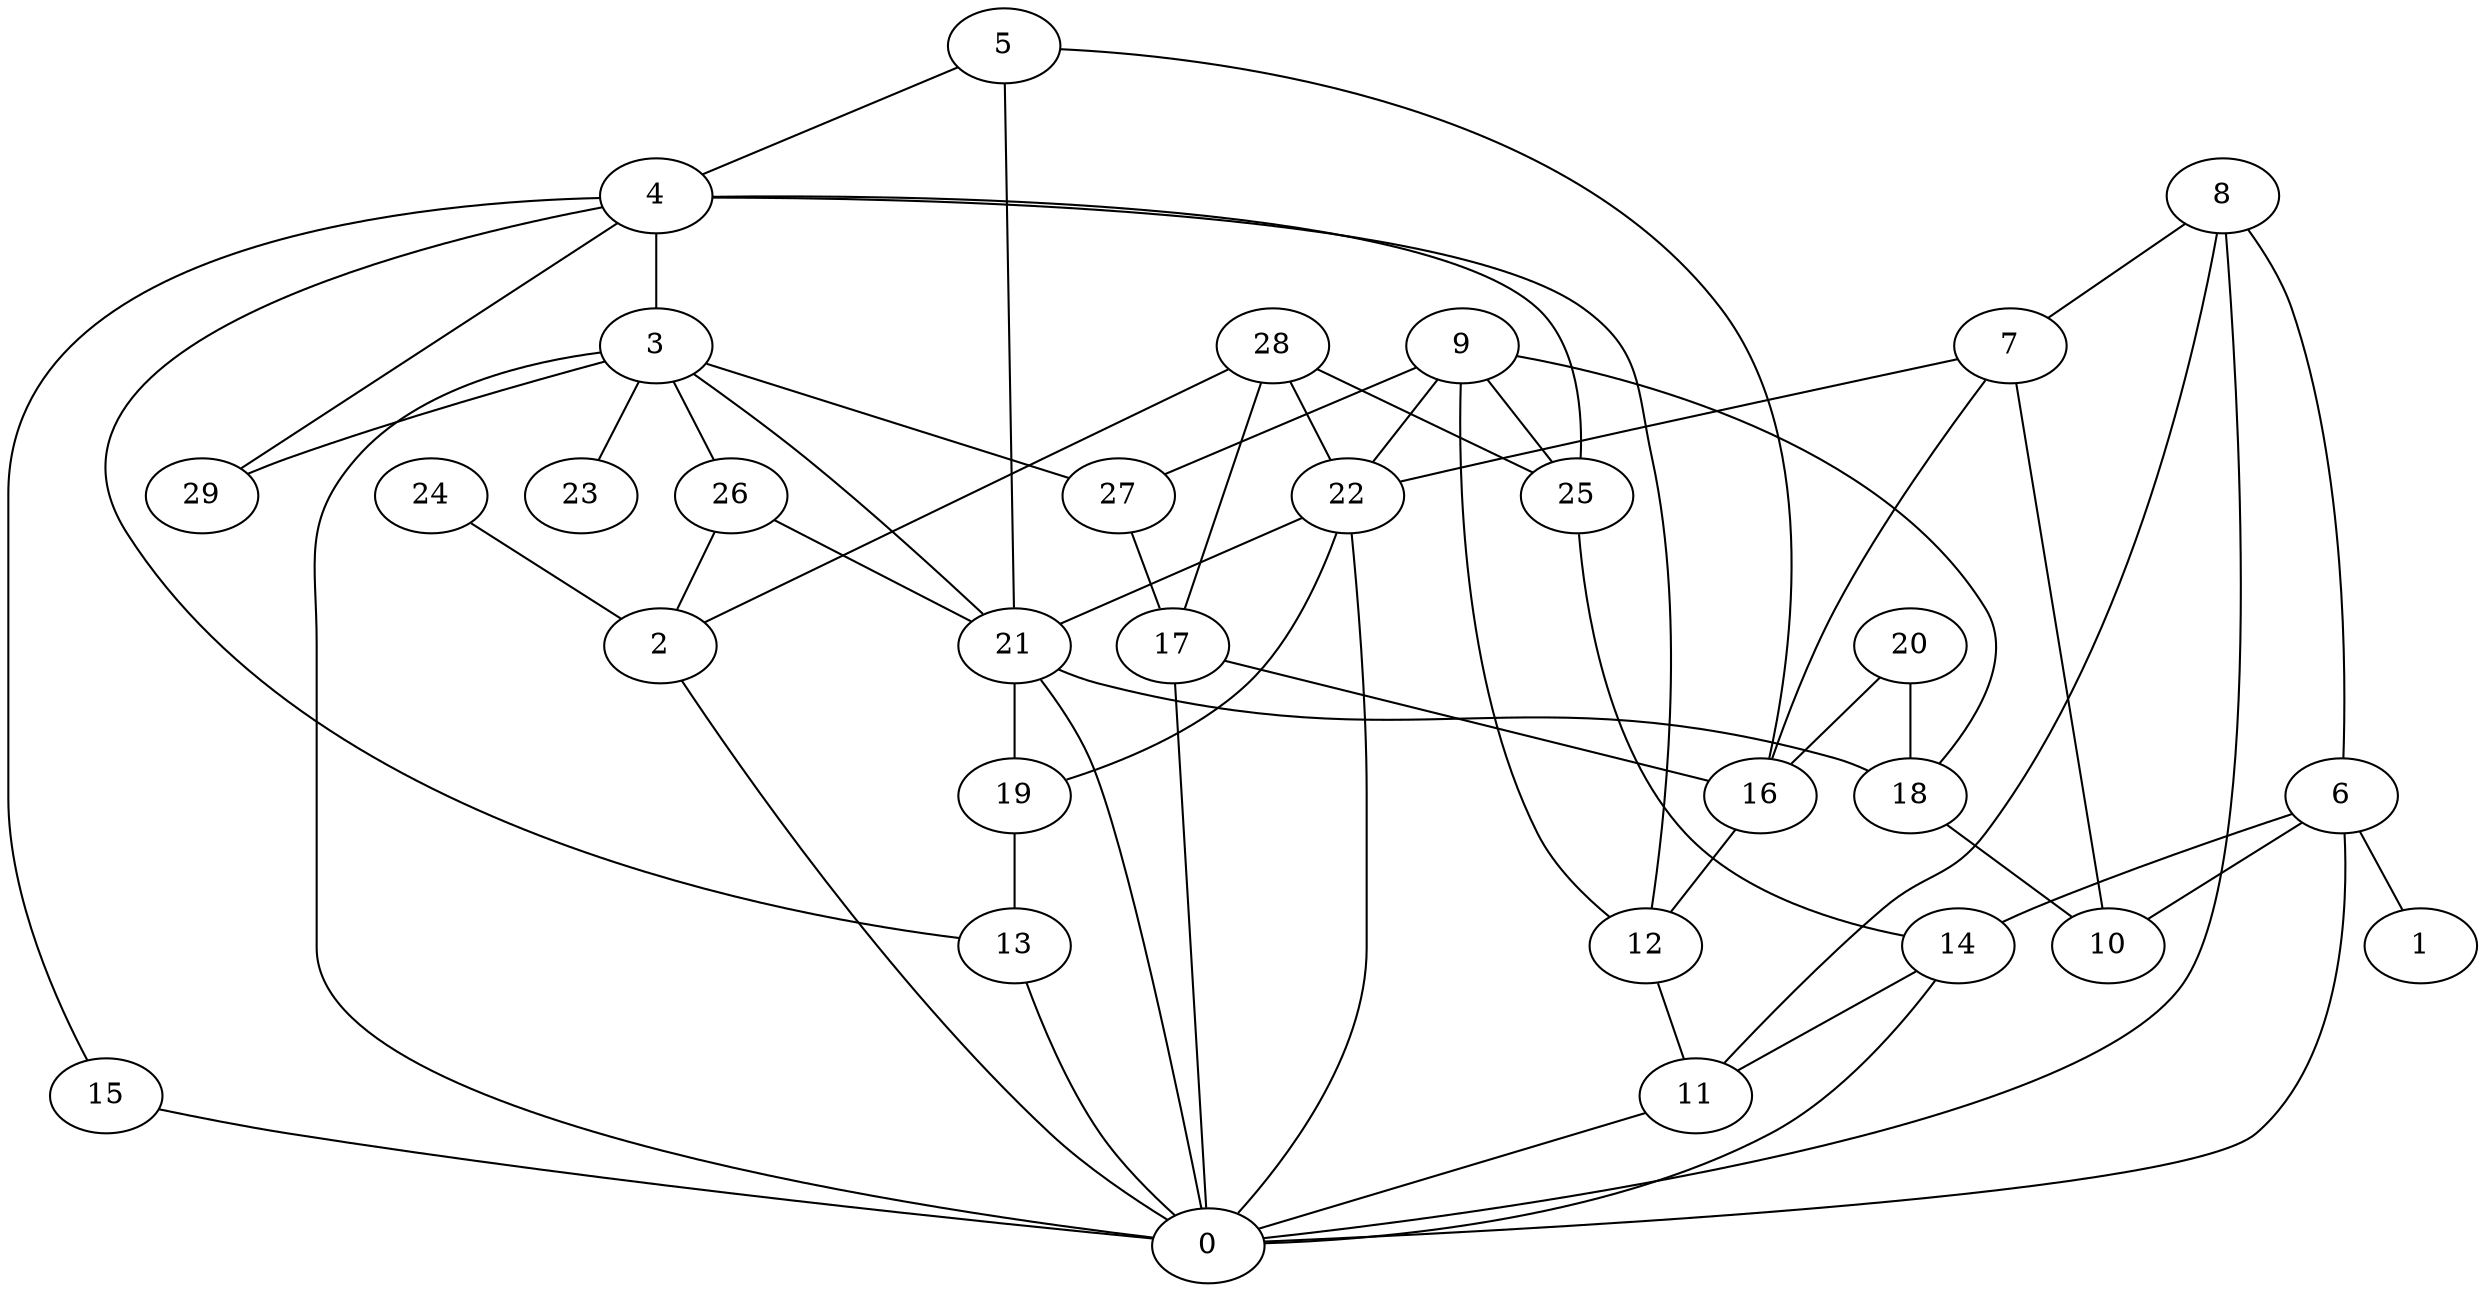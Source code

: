 digraph GG_graph {

subgraph G_graph {
edge [color = black]
"13" -> "0" [dir = none]
"26" -> "21" [dir = none]
"5" -> "4" [dir = none]
"5" -> "16" [dir = none]
"5" -> "21" [dir = none]
"22" -> "19" [dir = none]
"22" -> "0" [dir = none]
"9" -> "27" [dir = none]
"28" -> "17" [dir = none]
"17" -> "0" [dir = none]
"27" -> "17" [dir = none]
"7" -> "22" [dir = none]
"20" -> "16" [dir = none]
"6" -> "1" [dir = none]
"6" -> "10" [dir = none]
"6" -> "0" [dir = none]
"3" -> "23" [dir = none]
"3" -> "0" [dir = none]
"8" -> "11" [dir = none]
"8" -> "0" [dir = none]
"4" -> "25" [dir = none]
"4" -> "29" [dir = none]
"4" -> "15" [dir = none]
"24" -> "2" [dir = none]
"2" -> "0" [dir = none]
"25" -> "14" [dir = none]
"12" -> "11" [dir = none]
"21" -> "18" [dir = none]
"21" -> "0" [dir = none]
"20" -> "18" [dir = none]
"3" -> "27" [dir = none]
"3" -> "26" [dir = none]
"8" -> "7" [dir = none]
"9" -> "22" [dir = none]
"4" -> "12" [dir = none]
"28" -> "2" [dir = none]
"15" -> "0" [dir = none]
"9" -> "25" [dir = none]
"18" -> "10" [dir = none]
"14" -> "11" [dir = none]
"21" -> "19" [dir = none]
"4" -> "3" [dir = none]
"7" -> "16" [dir = none]
"3" -> "21" [dir = none]
"16" -> "12" [dir = none]
"6" -> "14" [dir = none]
"7" -> "10" [dir = none]
"9" -> "18" [dir = none]
"19" -> "13" [dir = none]
"22" -> "21" [dir = none]
"9" -> "12" [dir = none]
"14" -> "0" [dir = none]
"3" -> "29" [dir = none]
"28" -> "22" [dir = none]
"26" -> "2" [dir = none]
"8" -> "6" [dir = none]
"11" -> "0" [dir = none]
"17" -> "16" [dir = none]
"4" -> "13" [dir = none]
"28" -> "25" [dir = none]
}

}
